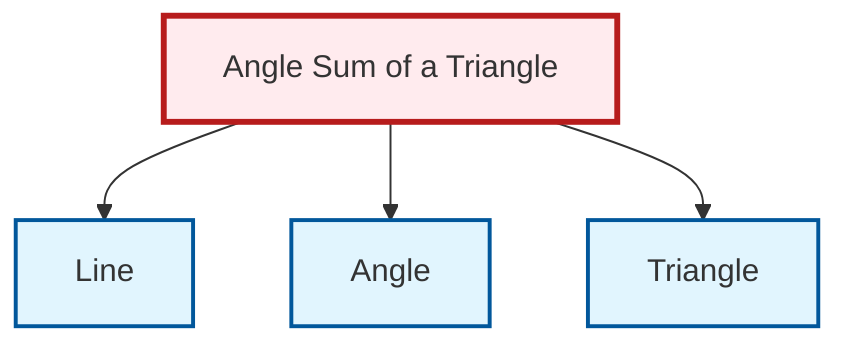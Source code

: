 graph TD
    classDef definition fill:#e1f5fe,stroke:#01579b,stroke-width:2px
    classDef theorem fill:#f3e5f5,stroke:#4a148c,stroke-width:2px
    classDef axiom fill:#fff3e0,stroke:#e65100,stroke-width:2px
    classDef example fill:#e8f5e9,stroke:#1b5e20,stroke-width:2px
    classDef current fill:#ffebee,stroke:#b71c1c,stroke-width:3px
    def-angle["Angle"]:::definition
    thm-angle-sum-triangle["Angle Sum of a Triangle"]:::theorem
    def-line["Line"]:::definition
    def-triangle["Triangle"]:::definition
    thm-angle-sum-triangle --> def-line
    thm-angle-sum-triangle --> def-angle
    thm-angle-sum-triangle --> def-triangle
    class thm-angle-sum-triangle current